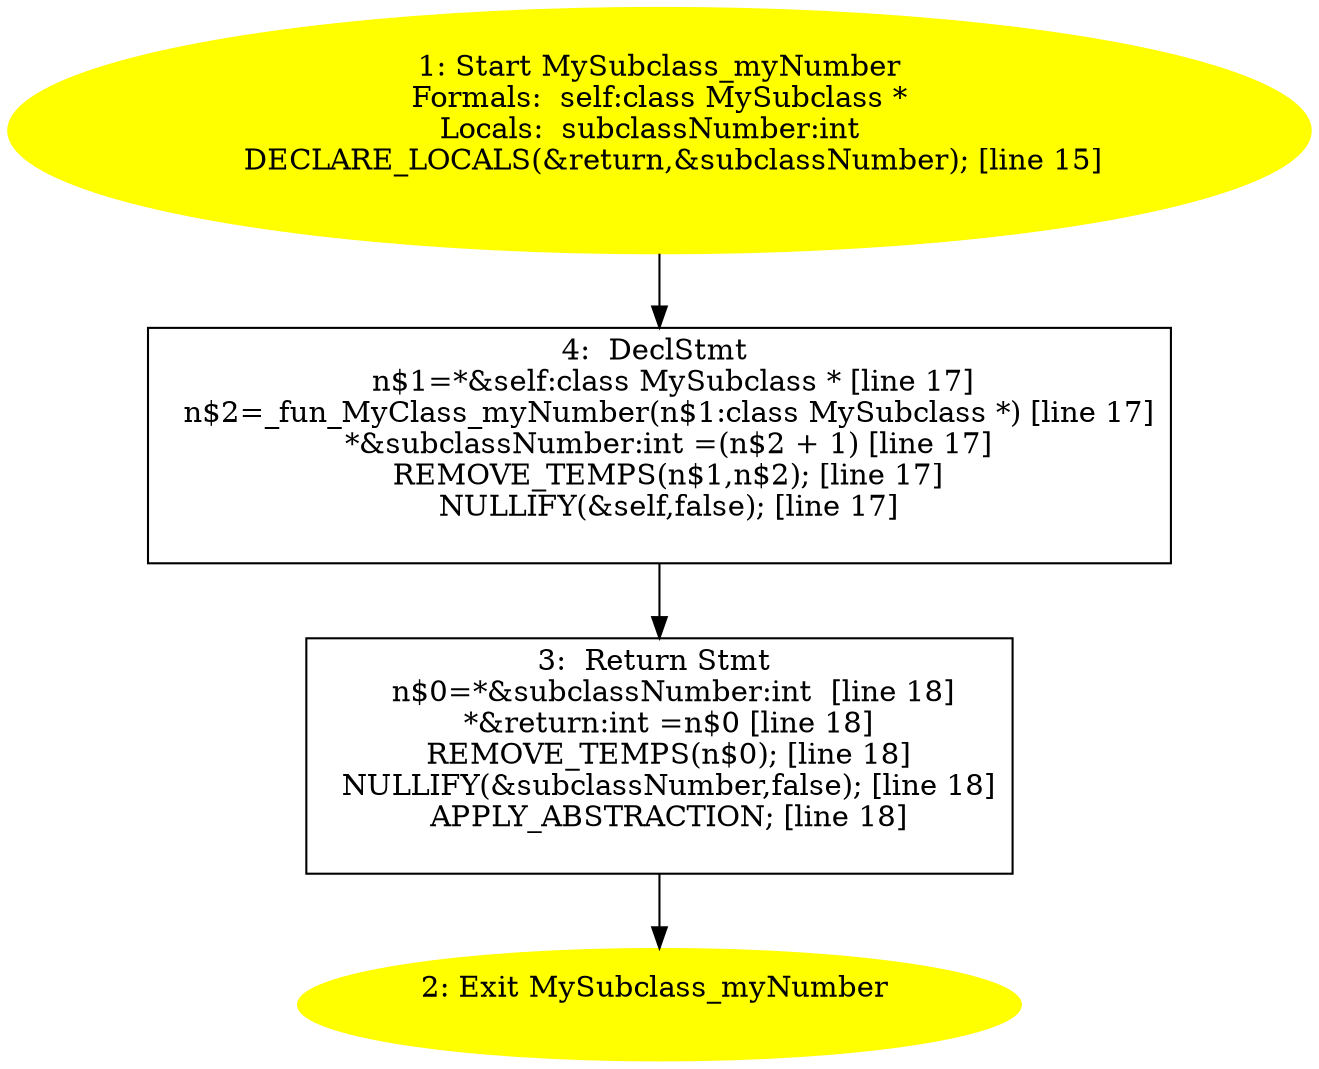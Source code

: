 digraph iCFG {
4 [label="4:  DeclStmt \n   n$1=*&self:class MySubclass * [line 17]\n  n$2=_fun_MyClass_myNumber(n$1:class MySubclass *) [line 17]\n  *&subclassNumber:int =(n$2 + 1) [line 17]\n  REMOVE_TEMPS(n$1,n$2); [line 17]\n  NULLIFY(&self,false); [line 17]\n " shape="box"]
	

	 4 -> 3 ;
3 [label="3:  Return Stmt \n   n$0=*&subclassNumber:int  [line 18]\n  *&return:int =n$0 [line 18]\n  REMOVE_TEMPS(n$0); [line 18]\n  NULLIFY(&subclassNumber,false); [line 18]\n  APPLY_ABSTRACTION; [line 18]\n " shape="box"]
	

	 3 -> 2 ;
2 [label="2: Exit MySubclass_myNumber \n  " color=yellow style=filled]
	

1 [label="1: Start MySubclass_myNumber\nFormals:  self:class MySubclass *\nLocals:  subclassNumber:int  \n   DECLARE_LOCALS(&return,&subclassNumber); [line 15]\n " color=yellow style=filled]
	

	 1 -> 4 ;
}
